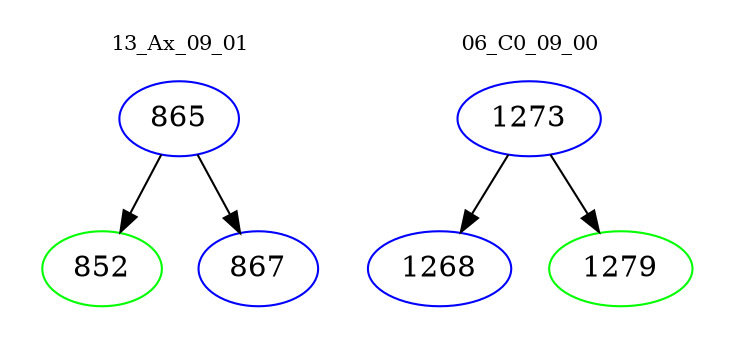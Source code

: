 digraph{
subgraph cluster_0 {
color = white
label = "13_Ax_09_01";
fontsize=10;
T0_865 [label="865", color="blue"]
T0_865 -> T0_852 [color="black"]
T0_852 [label="852", color="green"]
T0_865 -> T0_867 [color="black"]
T0_867 [label="867", color="blue"]
}
subgraph cluster_1 {
color = white
label = "06_C0_09_00";
fontsize=10;
T1_1273 [label="1273", color="blue"]
T1_1273 -> T1_1268 [color="black"]
T1_1268 [label="1268", color="blue"]
T1_1273 -> T1_1279 [color="black"]
T1_1279 [label="1279", color="green"]
}
}
